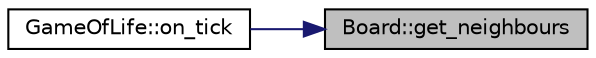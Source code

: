 digraph "Board::get_neighbours"
{
 // LATEX_PDF_SIZE
  edge [fontname="Helvetica",fontsize="10",labelfontname="Helvetica",labelfontsize="10"];
  node [fontname="Helvetica",fontsize="10",shape=record];
  rankdir="RL";
  Node1 [label="Board::get_neighbours",height=0.2,width=0.4,color="black", fillcolor="grey75", style="filled", fontcolor="black",tooltip=" "];
  Node1 -> Node2 [dir="back",color="midnightblue",fontsize="10",style="solid",fontname="Helvetica"];
  Node2 [label="GameOfLife::on_tick",height=0.2,width=0.4,color="black", fillcolor="white", style="filled",URL="$class_game_of_life.html#a5cd8f191fd9b69cc946a37d1a5eeb256",tooltip="This function will be invoked on every world tick should be ovverided by the derriving class."];
}
